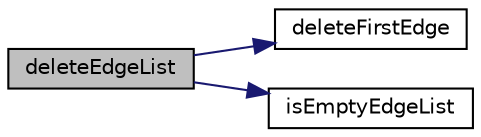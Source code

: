 digraph "deleteEdgeList"
{
 // LATEX_PDF_SIZE
  edge [fontname="Helvetica",fontsize="10",labelfontname="Helvetica",labelfontsize="10"];
  node [fontname="Helvetica",fontsize="10",shape=record];
  rankdir="LR";
  Node1 [label="deleteEdgeList",height=0.2,width=0.4,color="black", fillcolor="grey75", style="filled", fontcolor="black",tooltip=" "];
  Node1 -> Node2 [color="midnightblue",fontsize="10",style="solid",fontname="Helvetica"];
  Node2 [label="deleteFirstEdge",height=0.2,width=0.4,color="black", fillcolor="white", style="filled",URL="$graph_8c.html#adad86be21b252b772f10c0c737f6f7cc",tooltip=" "];
  Node1 -> Node3 [color="midnightblue",fontsize="10",style="solid",fontname="Helvetica"];
  Node3 [label="isEmptyEdgeList",height=0.2,width=0.4,color="black", fillcolor="white", style="filled",URL="$graph_8c.html#a23fcce81161dcd61c227ea39044d3ddf",tooltip=" "];
}
